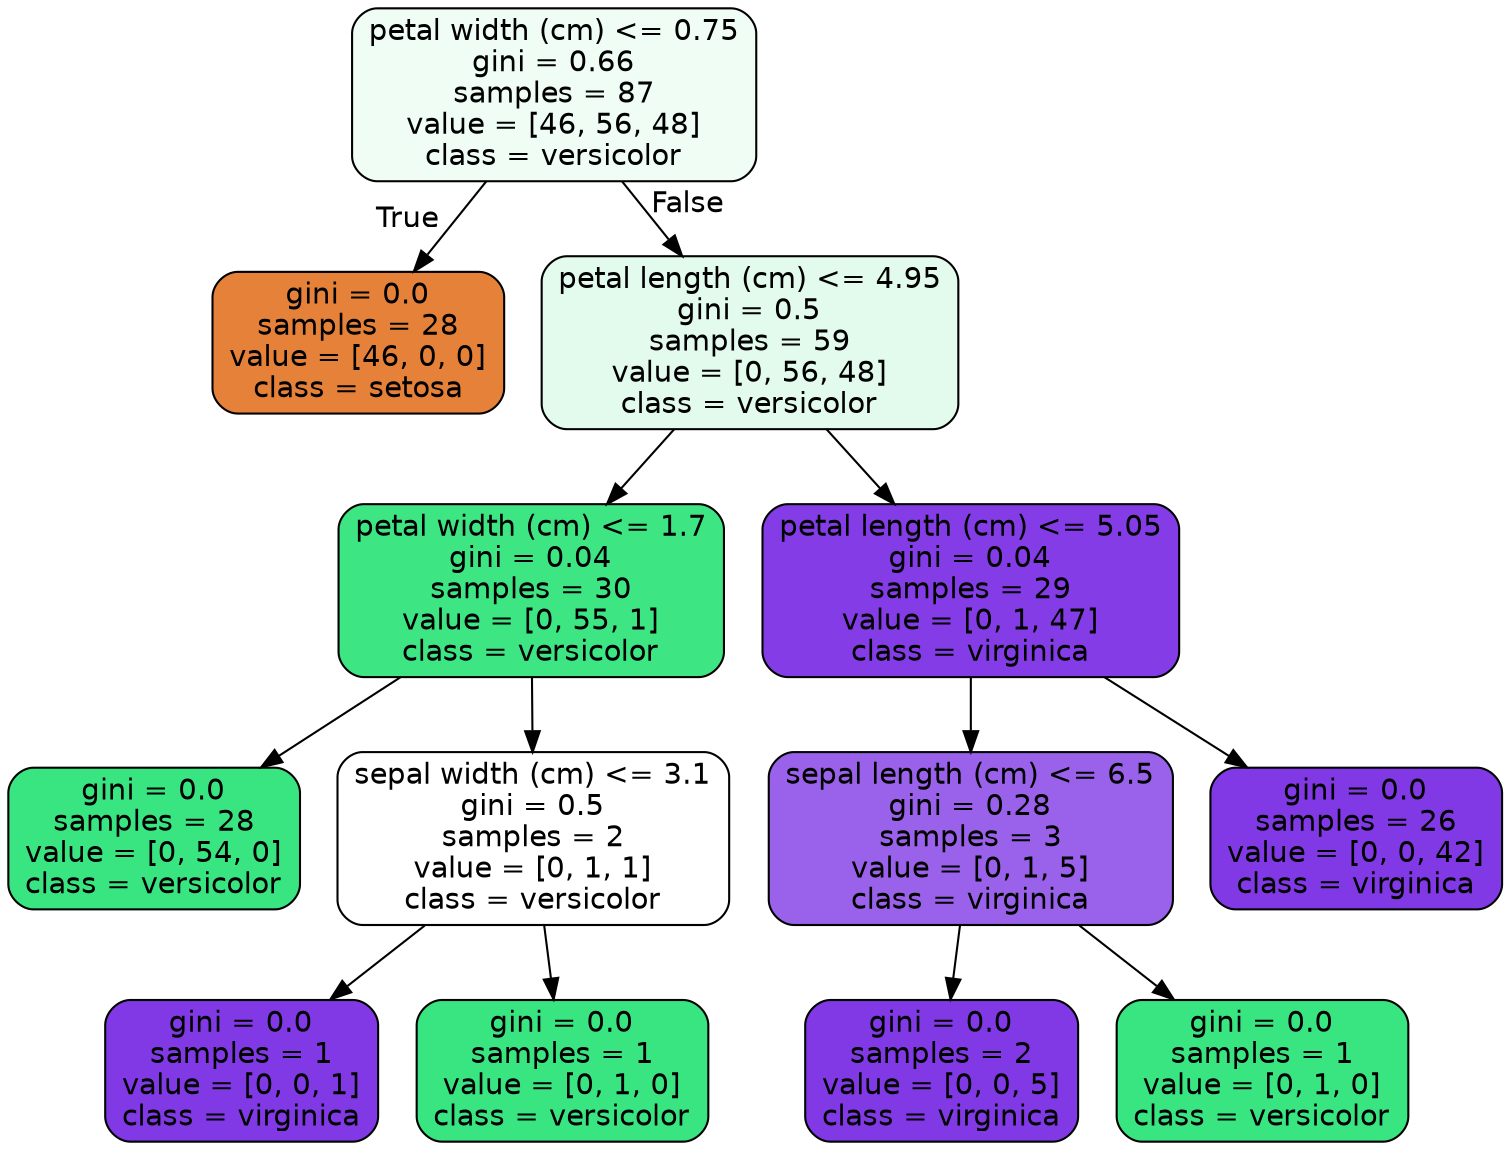 digraph Tree {
node [shape=box, style="filled, rounded", color="black", fontname=helvetica] ;
edge [fontname=helvetica] ;
0 [label="petal width (cm) <= 0.75\ngini = 0.66\nsamples = 87\nvalue = [46, 56, 48]\nclass = versicolor", fillcolor="#effdf5"] ;
1 [label="gini = 0.0\nsamples = 28\nvalue = [46, 0, 0]\nclass = setosa", fillcolor="#e58139"] ;
0 -> 1 [labeldistance=2.5, labelangle=45, headlabel="True"] ;
2 [label="petal length (cm) <= 4.95\ngini = 0.5\nsamples = 59\nvalue = [0, 56, 48]\nclass = versicolor", fillcolor="#e3fbed"] ;
0 -> 2 [labeldistance=2.5, labelangle=-45, headlabel="False"] ;
3 [label="petal width (cm) <= 1.7\ngini = 0.04\nsamples = 30\nvalue = [0, 55, 1]\nclass = versicolor", fillcolor="#3de583"] ;
2 -> 3 ;
4 [label="gini = 0.0\nsamples = 28\nvalue = [0, 54, 0]\nclass = versicolor", fillcolor="#39e581"] ;
3 -> 4 ;
5 [label="sepal width (cm) <= 3.1\ngini = 0.5\nsamples = 2\nvalue = [0, 1, 1]\nclass = versicolor", fillcolor="#ffffff"] ;
3 -> 5 ;
6 [label="gini = 0.0\nsamples = 1\nvalue = [0, 0, 1]\nclass = virginica", fillcolor="#8139e5"] ;
5 -> 6 ;
7 [label="gini = 0.0\nsamples = 1\nvalue = [0, 1, 0]\nclass = versicolor", fillcolor="#39e581"] ;
5 -> 7 ;
8 [label="petal length (cm) <= 5.05\ngini = 0.04\nsamples = 29\nvalue = [0, 1, 47]\nclass = virginica", fillcolor="#843de6"] ;
2 -> 8 ;
9 [label="sepal length (cm) <= 6.5\ngini = 0.28\nsamples = 3\nvalue = [0, 1, 5]\nclass = virginica", fillcolor="#9a61ea"] ;
8 -> 9 ;
10 [label="gini = 0.0\nsamples = 2\nvalue = [0, 0, 5]\nclass = virginica", fillcolor="#8139e5"] ;
9 -> 10 ;
11 [label="gini = 0.0\nsamples = 1\nvalue = [0, 1, 0]\nclass = versicolor", fillcolor="#39e581"] ;
9 -> 11 ;
12 [label="gini = 0.0\nsamples = 26\nvalue = [0, 0, 42]\nclass = virginica", fillcolor="#8139e5"] ;
8 -> 12 ;
}